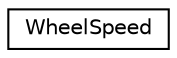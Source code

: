 digraph "Graphical Class Hierarchy"
{
 // LATEX_PDF_SIZE
  edge [fontname="Helvetica",fontsize="10",labelfontname="Helvetica",labelfontsize="10"];
  node [fontname="Helvetica",fontsize="10",shape=record];
  rankdir="LR";
  Node0 [label="WheelSpeed",height=0.2,width=0.4,color="black", fillcolor="white", style="filled",URL="$class_wheel_speed.html",tooltip="This class implements the logic to receive the data from the wheel speed sensors and to provide them ..."];
}
